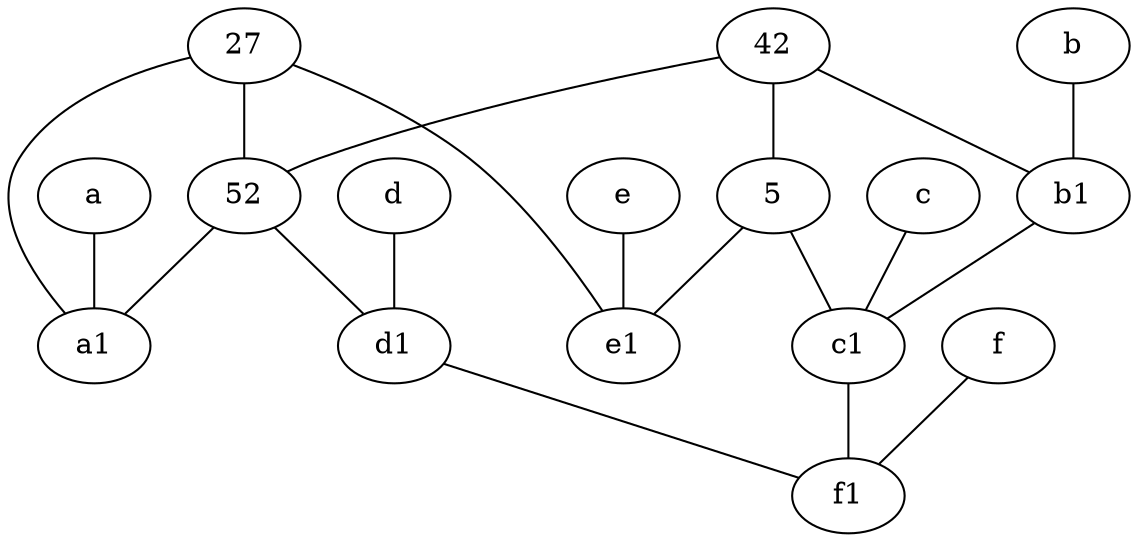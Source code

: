 graph {
	node [labelfontsize=50]
	c [labelfontsize=50 pos="4.5,2!"]
	c1 [labelfontsize=50 pos="4.5,3!"]
	a [labelfontsize=50 pos="8,2!"]
	5 [labelfontsize=50]
	b [labelfontsize=50 pos="10,4!"]
	d [labelfontsize=50 pos="2,5!"]
	52 [labelfontsize=50]
	f1 [labelfontsize=50 pos="3,8!"]
	42 [labelfontsize=50]
	b1 [labelfontsize=50 pos="9,4!"]
	e [labelfontsize=50 pos="7,9!"]
	d1 [labelfontsize=50 pos="3,5!"]
	27 [labelfontsize=50]
	a1 [labelfontsize=50 pos="8,3!"]
	e1 [labelfontsize=50 pos="7,7!"]
	f [labelfontsize=50 pos="3,9!"]
	c1 -- f1
	27 -- a1
	5 -- c1
	e -- e1
	d1 -- f1
	b1 -- c1
	b -- b1
	42 -- 52
	42 -- 5
	5 -- e1
	a -- a1
	27 -- e1
	27 -- 52
	52 -- d1
	d -- d1
	c -- c1
	52 -- a1
	f -- f1
	42 -- b1
}
